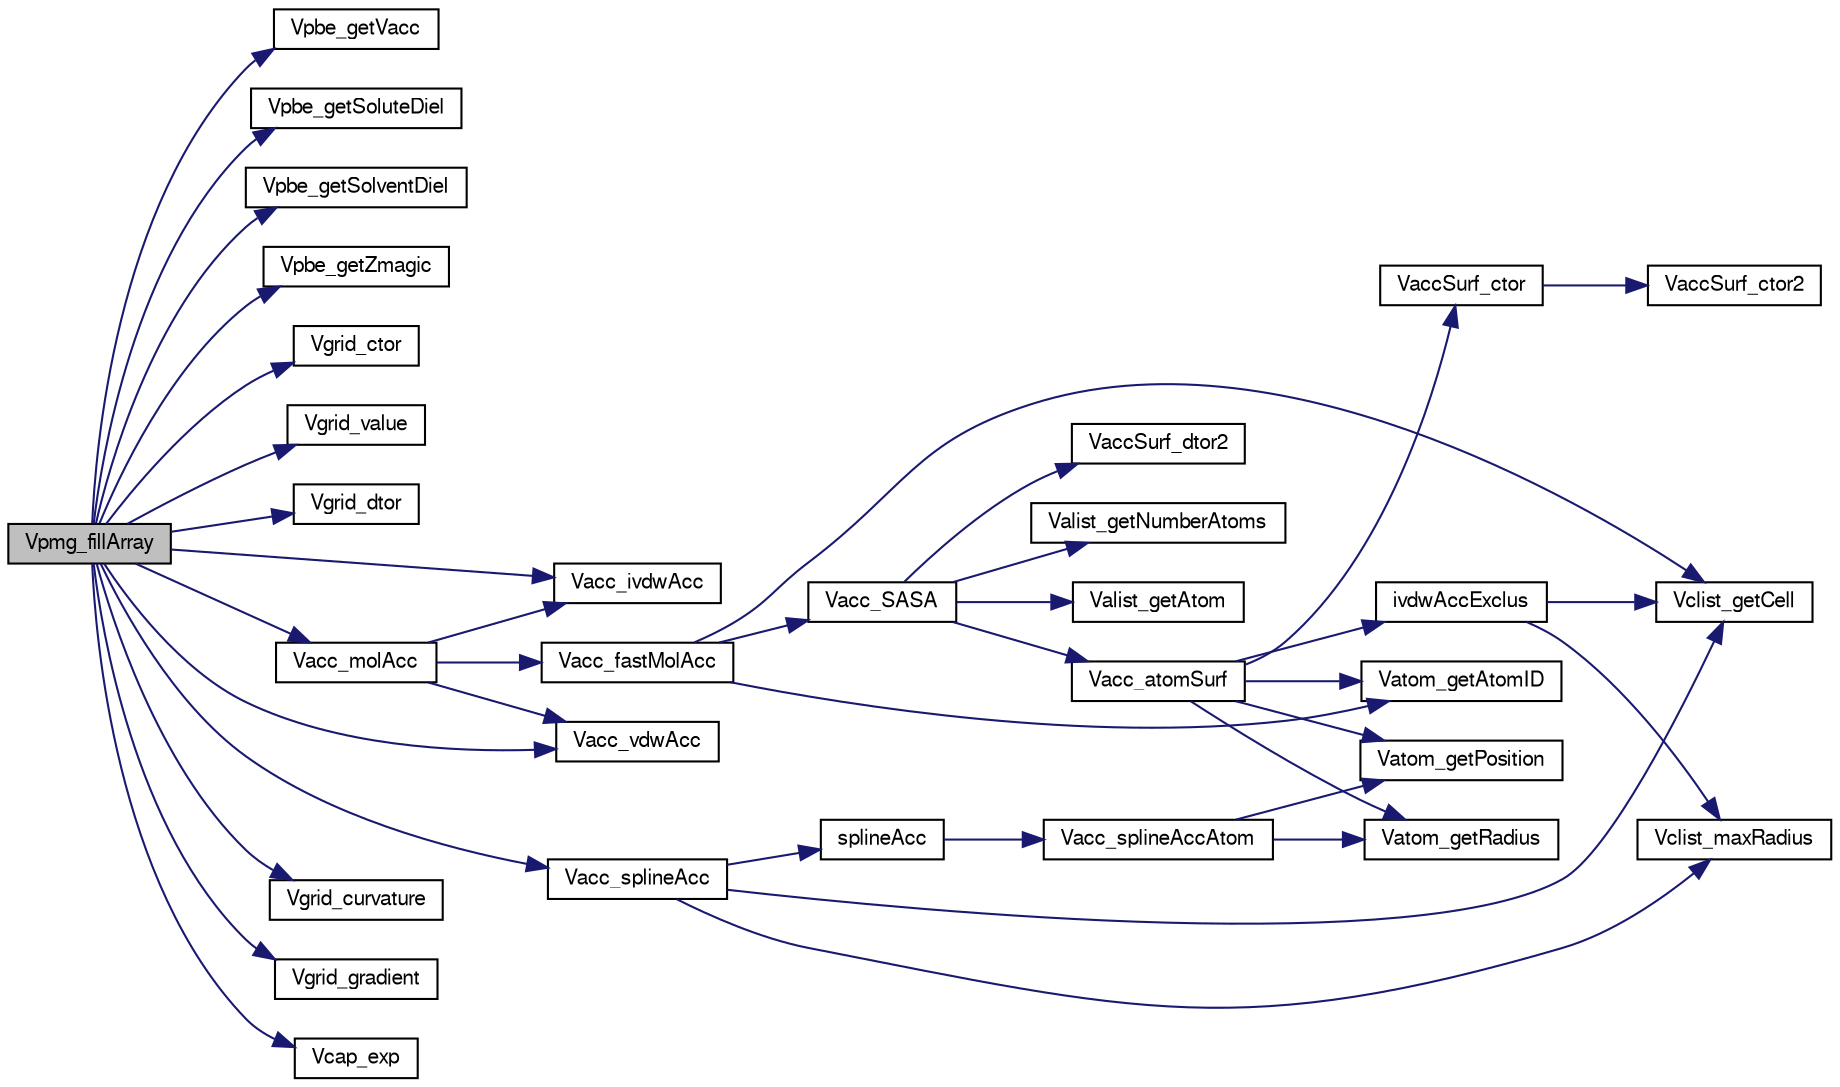digraph "Vpmg_fillArray"
{
  edge [fontname="FreeSans",fontsize="10",labelfontname="FreeSans",labelfontsize="10"];
  node [fontname="FreeSans",fontsize="10",shape=record];
  rankdir="LR";
  Node1 [label="Vpmg_fillArray",height=0.2,width=0.4,color="black", fillcolor="grey75", style="filled" fontcolor="black"];
  Node1 -> Node2 [color="midnightblue",fontsize="10",style="solid",fontname="FreeSans"];
  Node2 [label="Vpbe_getVacc",height=0.2,width=0.4,color="black", fillcolor="white", style="filled",URL="$group___vpbe.html#gae9e1820d03a7d68c53dca41072a65640",tooltip="Get accessibility oracle."];
  Node1 -> Node3 [color="midnightblue",fontsize="10",style="solid",fontname="FreeSans"];
  Node3 [label="Vpbe_getSoluteDiel",height=0.2,width=0.4,color="black", fillcolor="white", style="filled",URL="$group___vpbe.html#ga54d318d98803a19fa5ea8b13fb73c7b0",tooltip="Get solute dielectric constant."];
  Node1 -> Node4 [color="midnightblue",fontsize="10",style="solid",fontname="FreeSans"];
  Node4 [label="Vpbe_getSolventDiel",height=0.2,width=0.4,color="black", fillcolor="white", style="filled",URL="$group___vpbe.html#gaa27f724cd82148fd89335c405c3d80b5",tooltip="Get solvent dielectric constant."];
  Node1 -> Node5 [color="midnightblue",fontsize="10",style="solid",fontname="FreeSans"];
  Node5 [label="Vpbe_getZmagic",height=0.2,width=0.4,color="black", fillcolor="white", style="filled",URL="$group___vpbe.html#ga7fb9c15c98345dccc07853fec763de4e",tooltip="Get charge scaling factor."];
  Node1 -> Node6 [color="midnightblue",fontsize="10",style="solid",fontname="FreeSans"];
  Node6 [label="Vgrid_ctor",height=0.2,width=0.4,color="black", fillcolor="white", style="filled",URL="$group___vgrid.html#ga5ef6f1d4f8ace74fbf26318659f4948e",tooltip="Construct Vgrid object with values obtained from Vpmg_readDX (for example)"];
  Node1 -> Node7 [color="midnightblue",fontsize="10",style="solid",fontname="FreeSans"];
  Node7 [label="Vgrid_value",height=0.2,width=0.4,color="black", fillcolor="white", style="filled",URL="$group___vgrid.html#gae96a803dbd3016673affbc3d10310150",tooltip="Get potential value (from mesh or approximation) at a point."];
  Node1 -> Node8 [color="midnightblue",fontsize="10",style="solid",fontname="FreeSans"];
  Node8 [label="Vgrid_dtor",height=0.2,width=0.4,color="black", fillcolor="white", style="filled",URL="$group___vgrid.html#ga2f2ff1e7df77e0206d37df732d4bb4e9",tooltip="Object destructor."];
  Node1 -> Node9 [color="midnightblue",fontsize="10",style="solid",fontname="FreeSans"];
  Node9 [label="Vacc_molAcc",height=0.2,width=0.4,color="black", fillcolor="white", style="filled",URL="$group___vacc.html#ga31a47b0e2a3e828ab38802dbebb07415",tooltip="Report molecular accessibility."];
  Node9 -> Node10 [color="midnightblue",fontsize="10",style="solid",fontname="FreeSans"];
  Node10 [label="Vacc_ivdwAcc",height=0.2,width=0.4,color="black", fillcolor="white", style="filled",URL="$group___vacc.html#ga050da431e776227898c5a7e7060d2202",tooltip="Report inflated van der Waals accessibility."];
  Node9 -> Node11 [color="midnightblue",fontsize="10",style="solid",fontname="FreeSans"];
  Node11 [label="Vacc_vdwAcc",height=0.2,width=0.4,color="black", fillcolor="white", style="filled",URL="$group___vacc.html#ga3720639ef38c9755860950a1d3f32c74",tooltip="Report van der Waals accessibility."];
  Node9 -> Node12 [color="midnightblue",fontsize="10",style="solid",fontname="FreeSans"];
  Node12 [label="Vacc_fastMolAcc",height=0.2,width=0.4,color="black", fillcolor="white", style="filled",URL="$group___vacc.html#gace3cf23d10bbc818a28b212ef5c94f84",tooltip="Report molecular accessibility quickly."];
  Node12 -> Node13 [color="midnightblue",fontsize="10",style="solid",fontname="FreeSans"];
  Node13 [label="Vacc_SASA",height=0.2,width=0.4,color="black", fillcolor="white", style="filled",URL="$group___vacc.html#gad2041f50041470d01e00a17f18b5b6c2",tooltip="Build the solvent accessible surface (SAS) and calculate the solvent accessible surface area..."];
  Node13 -> Node14 [color="midnightblue",fontsize="10",style="solid",fontname="FreeSans"];
  Node14 [label="Valist_getNumberAtoms",height=0.2,width=0.4,color="black", fillcolor="white", style="filled",URL="$group___valist.html#gaff55ce9b8624255736b0ccf62030f230",tooltip="Get number of atoms in the list."];
  Node13 -> Node15 [color="midnightblue",fontsize="10",style="solid",fontname="FreeSans"];
  Node15 [label="Valist_getAtom",height=0.2,width=0.4,color="black", fillcolor="white", style="filled",URL="$group___valist.html#gaf9175f6b6d2c33ad79bd525fc9e0e043",tooltip="Get pointer to particular atom in list."];
  Node13 -> Node16 [color="midnightblue",fontsize="10",style="solid",fontname="FreeSans"];
  Node16 [label="Vacc_atomSurf",height=0.2,width=0.4,color="black", fillcolor="white", style="filled",URL="$group___vacc.html#ga8c962cab8849df00c7f8ac61f3f8246b",tooltip="Set up an array of points corresponding to the SAS due to a particular atom."];
  Node16 -> Node17 [color="midnightblue",fontsize="10",style="solid",fontname="FreeSans"];
  Node17 [label="Vatom_getRadius",height=0.2,width=0.4,color="black", fillcolor="white", style="filled",URL="$group___vatom.html#ga9739f811224b6e7219cf6e21e0b4d9b4",tooltip="Get atomic position."];
  Node16 -> Node18 [color="midnightblue",fontsize="10",style="solid",fontname="FreeSans"];
  Node18 [label="Vatom_getPosition",height=0.2,width=0.4,color="black", fillcolor="white", style="filled",URL="$group___vatom.html#ga282b06da5d33678cab1173a6fe5bc89c",tooltip="Get atomic position."];
  Node16 -> Node19 [color="midnightblue",fontsize="10",style="solid",fontname="FreeSans"];
  Node19 [label="Vatom_getAtomID",height=0.2,width=0.4,color="black", fillcolor="white", style="filled",URL="$group___vatom.html#ga15b6aa3689898e3b88f2920dec4470a9",tooltip="Get atom ID."];
  Node16 -> Node20 [color="midnightblue",fontsize="10",style="solid",fontname="FreeSans"];
  Node20 [label="VaccSurf_ctor",height=0.2,width=0.4,color="black", fillcolor="white", style="filled",URL="$group___vacc.html#ga4a6d9195773fa7de0e8971ae9ef4c185",tooltip="Allocate and construct the surface object; do not assign surface points to positions."];
  Node20 -> Node21 [color="midnightblue",fontsize="10",style="solid",fontname="FreeSans"];
  Node21 [label="VaccSurf_ctor2",height=0.2,width=0.4,color="black", fillcolor="white", style="filled",URL="$group___vacc.html#gad253baa15c0da3af54e7aaf95a3cad14",tooltip="Construct the surface object using previously allocated memory; do not assign surface points to posit..."];
  Node16 -> Node22 [color="midnightblue",fontsize="10",style="solid",fontname="FreeSans"];
  Node22 [label="ivdwAccExclus",height=0.2,width=0.4,color="black", fillcolor="white", style="filled",URL="$vacc_8c.html#a5c6356f19e11daf8d0dea84bd92cc226",tooltip="Determines if a point is within the union of the spheres centered at the atomic centers with radii eq..."];
  Node22 -> Node23 [color="midnightblue",fontsize="10",style="solid",fontname="FreeSans"];
  Node23 [label="Vclist_maxRadius",height=0.2,width=0.4,color="black", fillcolor="white", style="filled",URL="$group___vclist.html#gac90480afcf0e082a4b7bf755cb15d360",tooltip="Get the max probe radius value (in A) the cell list was constructed with."];
  Node22 -> Node24 [color="midnightblue",fontsize="10",style="solid",fontname="FreeSans"];
  Node24 [label="Vclist_getCell",height=0.2,width=0.4,color="black", fillcolor="white", style="filled",URL="$group___vclist.html#gaee63e2dac121f3469b10f9f16b999402",tooltip="Return cell corresponding to specified position or return VNULL."];
  Node13 -> Node25 [color="midnightblue",fontsize="10",style="solid",fontname="FreeSans"];
  Node25 [label="VaccSurf_dtor2",height=0.2,width=0.4,color="black", fillcolor="white", style="filled",URL="$group___vacc.html#ga1df66922b78e3824beb4695c5a84ec45",tooltip="Destroy the surface object."];
  Node12 -> Node24 [color="midnightblue",fontsize="10",style="solid",fontname="FreeSans"];
  Node12 -> Node19 [color="midnightblue",fontsize="10",style="solid",fontname="FreeSans"];
  Node1 -> Node26 [color="midnightblue",fontsize="10",style="solid",fontname="FreeSans"];
  Node26 [label="Vacc_splineAcc",height=0.2,width=0.4,color="black", fillcolor="white", style="filled",URL="$group___vacc.html#ga6ba9bfeee26f30304543c0c15aeb34ef",tooltip="Report spline-based accessibility."];
  Node26 -> Node23 [color="midnightblue",fontsize="10",style="solid",fontname="FreeSans"];
  Node26 -> Node24 [color="midnightblue",fontsize="10",style="solid",fontname="FreeSans"];
  Node26 -> Node27 [color="midnightblue",fontsize="10",style="solid",fontname="FreeSans"];
  Node27 [label="splineAcc",height=0.2,width=0.4,color="black", fillcolor="white", style="filled",URL="$vacc_8c.html#a2a318b9e1df4d9a97ac47cf55498c4a8",tooltip="Fast spline-based surface computation subroutine."];
  Node27 -> Node28 [color="midnightblue",fontsize="10",style="solid",fontname="FreeSans"];
  Node28 [label="Vacc_splineAccAtom",height=0.2,width=0.4,color="black", fillcolor="white", style="filled",URL="$group___vacc.html#gafd1dc8f126eed1c8ffea8d81e859c7cd",tooltip="Report spline-based accessibility for a given atom."];
  Node28 -> Node18 [color="midnightblue",fontsize="10",style="solid",fontname="FreeSans"];
  Node28 -> Node17 [color="midnightblue",fontsize="10",style="solid",fontname="FreeSans"];
  Node1 -> Node11 [color="midnightblue",fontsize="10",style="solid",fontname="FreeSans"];
  Node1 -> Node10 [color="midnightblue",fontsize="10",style="solid",fontname="FreeSans"];
  Node1 -> Node29 [color="midnightblue",fontsize="10",style="solid",fontname="FreeSans"];
  Node29 [label="Vgrid_curvature",height=0.2,width=0.4,color="black", fillcolor="white", style="filled",URL="$group___vgrid.html#gaababece8cabca6d17f714107c6afd8dd",tooltip="Get second derivative values at a point."];
  Node1 -> Node30 [color="midnightblue",fontsize="10",style="solid",fontname="FreeSans"];
  Node30 [label="Vgrid_gradient",height=0.2,width=0.4,color="black", fillcolor="white", style="filled",URL="$group___vgrid.html#ga74468f9a1d749f5573ea7f67c919abe9",tooltip="Get first derivative values at a point."];
  Node1 -> Node31 [color="midnightblue",fontsize="10",style="solid",fontname="FreeSans"];
  Node31 [label="Vcap_exp",height=0.2,width=0.4,color="black", fillcolor="white", style="filled",URL="$group___vcap.html#ga3af96d10891f3150377104c65689c6ec",tooltip="Provide a capped exp() function."];
}
